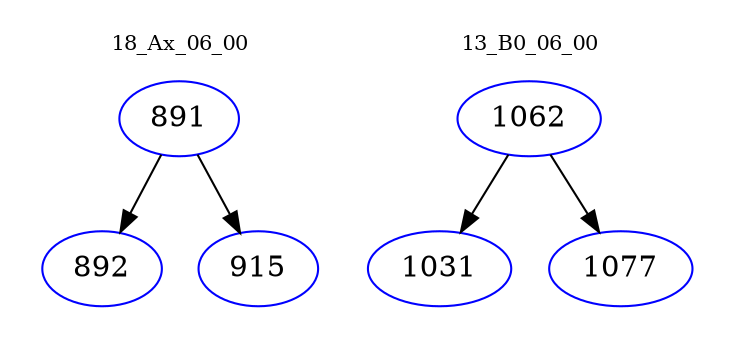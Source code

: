 digraph{
subgraph cluster_0 {
color = white
label = "18_Ax_06_00";
fontsize=10;
T0_891 [label="891", color="blue"]
T0_891 -> T0_892 [color="black"]
T0_892 [label="892", color="blue"]
T0_891 -> T0_915 [color="black"]
T0_915 [label="915", color="blue"]
}
subgraph cluster_1 {
color = white
label = "13_B0_06_00";
fontsize=10;
T1_1062 [label="1062", color="blue"]
T1_1062 -> T1_1031 [color="black"]
T1_1031 [label="1031", color="blue"]
T1_1062 -> T1_1077 [color="black"]
T1_1077 [label="1077", color="blue"]
}
}

